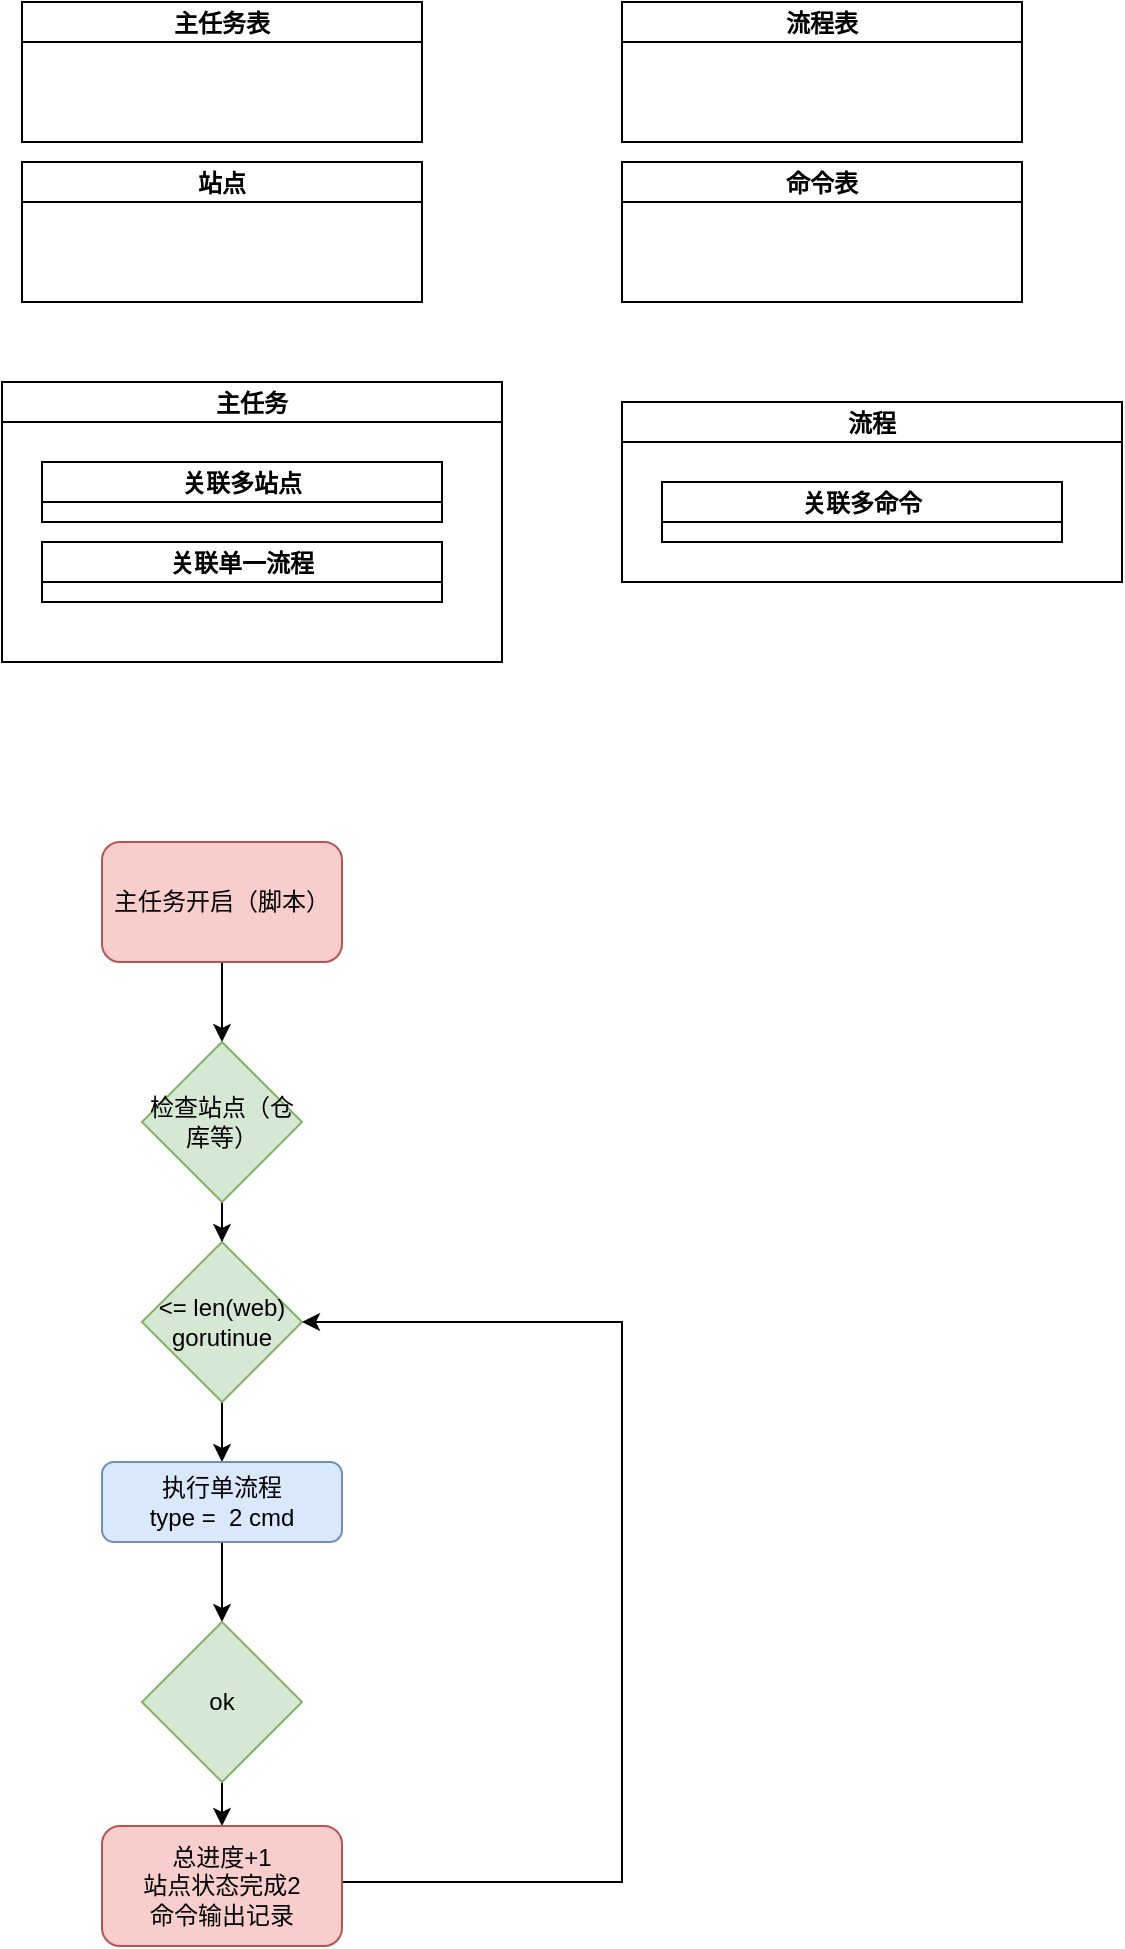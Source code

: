 <mxfile version="22.1.16" type="github">
  <diagram name="第 1 页" id="HEjvyV17QfU2v2mI-T7l">
    <mxGraphModel dx="1386" dy="759" grid="1" gridSize="10" guides="1" tooltips="1" connect="1" arrows="1" fold="1" page="1" pageScale="1" pageWidth="827" pageHeight="1169" math="0" shadow="0">
      <root>
        <mxCell id="0" />
        <mxCell id="1" parent="0" />
        <mxCell id="PQXJ-k0mhNzuXkqBx6cb-2" value="主任务表" style="swimlane;startSize=20;" parent="1" vertex="1">
          <mxGeometry x="90" y="170" width="200" height="70" as="geometry">
            <mxRectangle x="90" y="170" width="100" height="30" as="alternateBounds" />
          </mxGeometry>
        </mxCell>
        <mxCell id="hfjpM53F0VD8bZR_W0MK-1" value="流程表" style="swimlane;startSize=20;" parent="1" vertex="1">
          <mxGeometry x="390" y="170" width="200" height="70" as="geometry">
            <mxRectangle x="90" y="170" width="100" height="30" as="alternateBounds" />
          </mxGeometry>
        </mxCell>
        <mxCell id="hfjpM53F0VD8bZR_W0MK-2" value="命令表" style="swimlane;startSize=20;" parent="1" vertex="1">
          <mxGeometry x="390" y="250" width="200" height="70" as="geometry">
            <mxRectangle x="90" y="170" width="100" height="30" as="alternateBounds" />
          </mxGeometry>
        </mxCell>
        <mxCell id="hfjpM53F0VD8bZR_W0MK-4" value="站点" style="swimlane;startSize=20;" parent="1" vertex="1">
          <mxGeometry x="90" y="250" width="200" height="70" as="geometry">
            <mxRectangle x="90" y="170" width="100" height="30" as="alternateBounds" />
          </mxGeometry>
        </mxCell>
        <mxCell id="hfjpM53F0VD8bZR_W0MK-5" value="主任务" style="swimlane;startSize=20;" parent="1" vertex="1">
          <mxGeometry x="80" y="360" width="250" height="140" as="geometry">
            <mxRectangle x="90" y="170" width="100" height="30" as="alternateBounds" />
          </mxGeometry>
        </mxCell>
        <mxCell id="hfjpM53F0VD8bZR_W0MK-11" value="关联多站点" style="swimlane;startSize=20;" parent="hfjpM53F0VD8bZR_W0MK-5" vertex="1">
          <mxGeometry x="20" y="40" width="200" height="30" as="geometry">
            <mxRectangle x="90" y="170" width="100" height="30" as="alternateBounds" />
          </mxGeometry>
        </mxCell>
        <mxCell id="hfjpM53F0VD8bZR_W0MK-6" value="关联单一流程" style="swimlane;startSize=20;" parent="hfjpM53F0VD8bZR_W0MK-5" vertex="1">
          <mxGeometry x="20" y="80" width="200" height="30" as="geometry">
            <mxRectangle x="90" y="170" width="100" height="30" as="alternateBounds" />
          </mxGeometry>
        </mxCell>
        <mxCell id="uJ7la-lIGgvZjE7Ppfcc-1" value="流程" style="swimlane;startSize=20;" vertex="1" parent="1">
          <mxGeometry x="390" y="370" width="250" height="90" as="geometry">
            <mxRectangle x="90" y="170" width="100" height="30" as="alternateBounds" />
          </mxGeometry>
        </mxCell>
        <mxCell id="uJ7la-lIGgvZjE7Ppfcc-2" value="关联多命令" style="swimlane;startSize=20;" vertex="1" parent="uJ7la-lIGgvZjE7Ppfcc-1">
          <mxGeometry x="20" y="40" width="200" height="30" as="geometry">
            <mxRectangle x="90" y="170" width="100" height="30" as="alternateBounds" />
          </mxGeometry>
        </mxCell>
        <mxCell id="uJ7la-lIGgvZjE7Ppfcc-6" style="edgeStyle=orthogonalEdgeStyle;rounded=0;orthogonalLoop=1;jettySize=auto;html=1;entryX=0.5;entryY=0;entryDx=0;entryDy=0;" edge="1" parent="1" source="uJ7la-lIGgvZjE7Ppfcc-4" target="uJ7la-lIGgvZjE7Ppfcc-5">
          <mxGeometry relative="1" as="geometry" />
        </mxCell>
        <mxCell id="uJ7la-lIGgvZjE7Ppfcc-4" value="主任务开启（脚本）" style="rounded=1;whiteSpace=wrap;html=1;fillColor=#f8cecc;strokeColor=#b85450;" vertex="1" parent="1">
          <mxGeometry x="130" y="590" width="120" height="60" as="geometry" />
        </mxCell>
        <mxCell id="uJ7la-lIGgvZjE7Ppfcc-10" style="edgeStyle=orthogonalEdgeStyle;rounded=0;orthogonalLoop=1;jettySize=auto;html=1;" edge="1" parent="1" source="uJ7la-lIGgvZjE7Ppfcc-5" target="uJ7la-lIGgvZjE7Ppfcc-9">
          <mxGeometry relative="1" as="geometry" />
        </mxCell>
        <mxCell id="uJ7la-lIGgvZjE7Ppfcc-5" value="检查站点（仓库等）" style="rhombus;whiteSpace=wrap;html=1;fillColor=#d5e8d4;strokeColor=#82b366;" vertex="1" parent="1">
          <mxGeometry x="150" y="690" width="80" height="80" as="geometry" />
        </mxCell>
        <mxCell id="uJ7la-lIGgvZjE7Ppfcc-12" style="edgeStyle=orthogonalEdgeStyle;rounded=0;orthogonalLoop=1;jettySize=auto;html=1;" edge="1" parent="1" source="uJ7la-lIGgvZjE7Ppfcc-9" target="uJ7la-lIGgvZjE7Ppfcc-11">
          <mxGeometry relative="1" as="geometry" />
        </mxCell>
        <mxCell id="uJ7la-lIGgvZjE7Ppfcc-9" value="&amp;lt;= len(web)&lt;br&gt;gorutinue" style="rhombus;whiteSpace=wrap;html=1;fillColor=#d5e8d4;strokeColor=#82b366;" vertex="1" parent="1">
          <mxGeometry x="150" y="790" width="80" height="80" as="geometry" />
        </mxCell>
        <mxCell id="uJ7la-lIGgvZjE7Ppfcc-16" style="edgeStyle=orthogonalEdgeStyle;rounded=0;orthogonalLoop=1;jettySize=auto;html=1;entryX=0.5;entryY=0;entryDx=0;entryDy=0;" edge="1" parent="1" source="uJ7la-lIGgvZjE7Ppfcc-11" target="uJ7la-lIGgvZjE7Ppfcc-14">
          <mxGeometry relative="1" as="geometry" />
        </mxCell>
        <mxCell id="uJ7la-lIGgvZjE7Ppfcc-11" value="执行单流程&lt;br&gt;type =&amp;nbsp; 2 cmd" style="rounded=1;whiteSpace=wrap;html=1;fillColor=#dae8fc;strokeColor=#6c8ebf;" vertex="1" parent="1">
          <mxGeometry x="130" y="900" width="120" height="40" as="geometry" />
        </mxCell>
        <mxCell id="uJ7la-lIGgvZjE7Ppfcc-19" style="edgeStyle=orthogonalEdgeStyle;rounded=0;orthogonalLoop=1;jettySize=auto;html=1;entryX=0.5;entryY=0;entryDx=0;entryDy=0;" edge="1" parent="1" source="uJ7la-lIGgvZjE7Ppfcc-14" target="uJ7la-lIGgvZjE7Ppfcc-17">
          <mxGeometry relative="1" as="geometry" />
        </mxCell>
        <mxCell id="uJ7la-lIGgvZjE7Ppfcc-14" value="ok" style="rhombus;whiteSpace=wrap;html=1;fillColor=#d5e8d4;strokeColor=#82b366;" vertex="1" parent="1">
          <mxGeometry x="150" y="980" width="80" height="80" as="geometry" />
        </mxCell>
        <mxCell id="uJ7la-lIGgvZjE7Ppfcc-20" style="edgeStyle=orthogonalEdgeStyle;rounded=0;orthogonalLoop=1;jettySize=auto;html=1;entryX=1;entryY=0.5;entryDx=0;entryDy=0;" edge="1" parent="1" source="uJ7la-lIGgvZjE7Ppfcc-17" target="uJ7la-lIGgvZjE7Ppfcc-9">
          <mxGeometry relative="1" as="geometry">
            <Array as="points">
              <mxPoint x="390" y="1110" />
              <mxPoint x="390" y="830" />
            </Array>
          </mxGeometry>
        </mxCell>
        <mxCell id="uJ7la-lIGgvZjE7Ppfcc-17" value="总进度+1&lt;br&gt;站点状态完成2&lt;br&gt;命令输出记录" style="rounded=1;whiteSpace=wrap;html=1;fillColor=#f8cecc;strokeColor=#b85450;" vertex="1" parent="1">
          <mxGeometry x="130" y="1082" width="120" height="60" as="geometry" />
        </mxCell>
      </root>
    </mxGraphModel>
  </diagram>
</mxfile>
